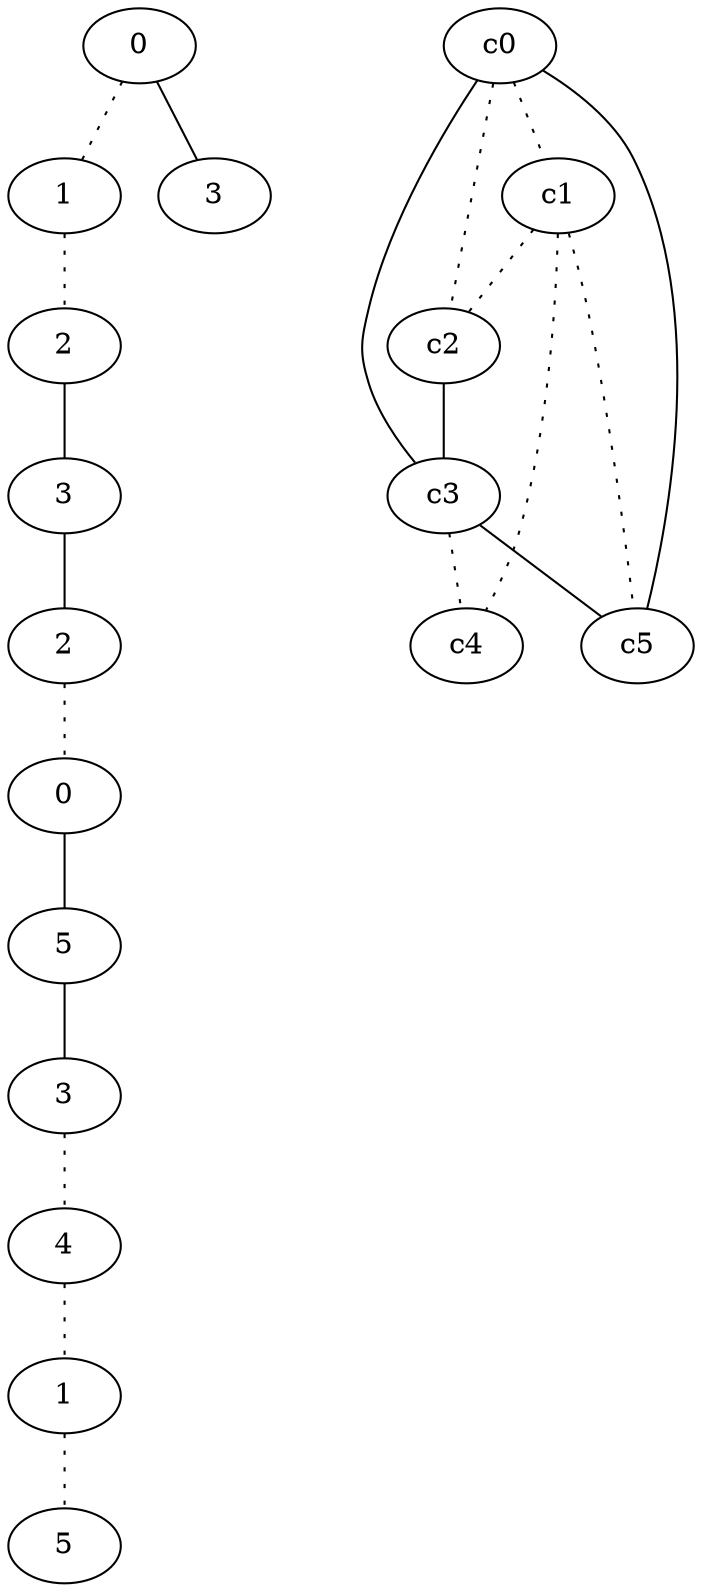graph {
a0[label=0];
a1[label=1];
a2[label=2];
a3[label=3];
a4[label=2];
a5[label=0];
a6[label=5];
a7[label=3];
a8[label=4];
a9[label=1];
a10[label=5];
a11[label=3];
a0 -- a1 [style=dotted];
a0 -- a11;
a1 -- a2 [style=dotted];
a2 -- a3;
a3 -- a4;
a4 -- a5 [style=dotted];
a5 -- a6;
a6 -- a7;
a7 -- a8 [style=dotted];
a8 -- a9 [style=dotted];
a9 -- a10 [style=dotted];
c0 -- c1 [style=dotted];
c0 -- c2 [style=dotted];
c0 -- c3;
c0 -- c5;
c1 -- c2 [style=dotted];
c1 -- c4 [style=dotted];
c1 -- c5 [style=dotted];
c2 -- c3;
c3 -- c4 [style=dotted];
c3 -- c5;
}
